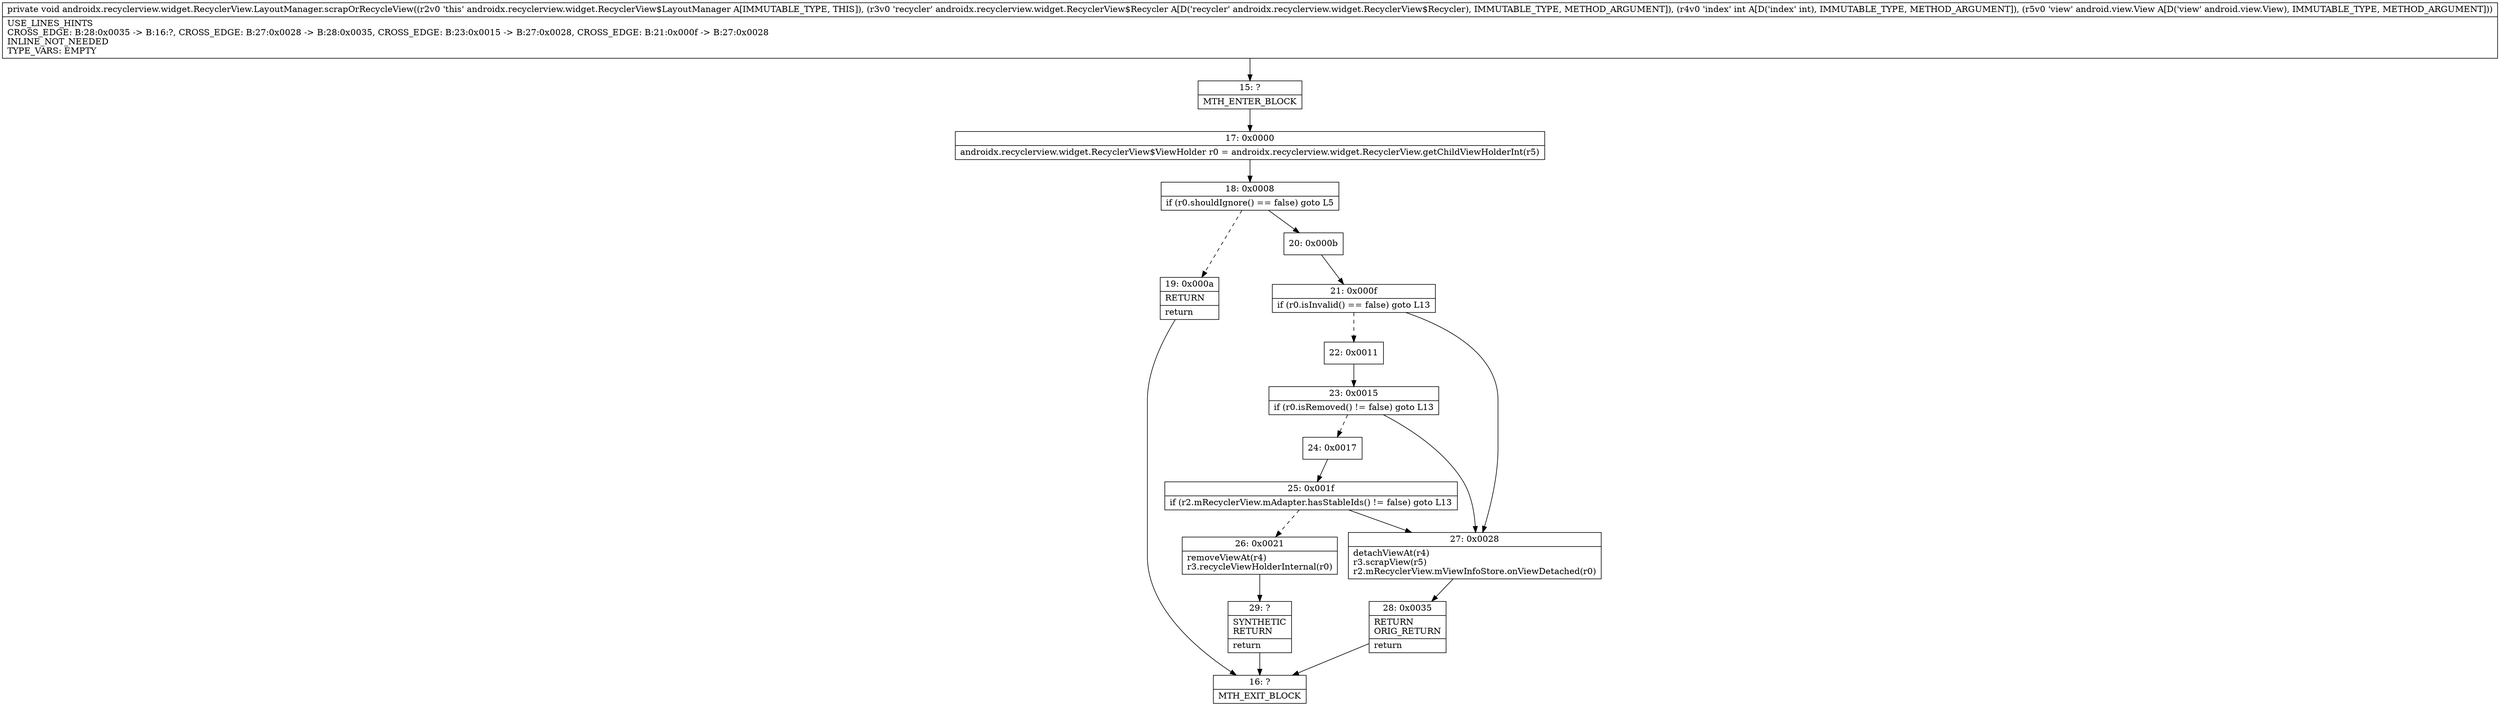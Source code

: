 digraph "CFG forandroidx.recyclerview.widget.RecyclerView.LayoutManager.scrapOrRecycleView(Landroidx\/recyclerview\/widget\/RecyclerView$Recycler;ILandroid\/view\/View;)V" {
Node_15 [shape=record,label="{15\:\ ?|MTH_ENTER_BLOCK\l}"];
Node_17 [shape=record,label="{17\:\ 0x0000|androidx.recyclerview.widget.RecyclerView$ViewHolder r0 = androidx.recyclerview.widget.RecyclerView.getChildViewHolderInt(r5)\l}"];
Node_18 [shape=record,label="{18\:\ 0x0008|if (r0.shouldIgnore() == false) goto L5\l}"];
Node_19 [shape=record,label="{19\:\ 0x000a|RETURN\l|return\l}"];
Node_16 [shape=record,label="{16\:\ ?|MTH_EXIT_BLOCK\l}"];
Node_20 [shape=record,label="{20\:\ 0x000b}"];
Node_21 [shape=record,label="{21\:\ 0x000f|if (r0.isInvalid() == false) goto L13\l}"];
Node_22 [shape=record,label="{22\:\ 0x0011}"];
Node_23 [shape=record,label="{23\:\ 0x0015|if (r0.isRemoved() != false) goto L13\l}"];
Node_24 [shape=record,label="{24\:\ 0x0017}"];
Node_25 [shape=record,label="{25\:\ 0x001f|if (r2.mRecyclerView.mAdapter.hasStableIds() != false) goto L13\l}"];
Node_26 [shape=record,label="{26\:\ 0x0021|removeViewAt(r4)\lr3.recycleViewHolderInternal(r0)\l}"];
Node_29 [shape=record,label="{29\:\ ?|SYNTHETIC\lRETURN\l|return\l}"];
Node_27 [shape=record,label="{27\:\ 0x0028|detachViewAt(r4)\lr3.scrapView(r5)\lr2.mRecyclerView.mViewInfoStore.onViewDetached(r0)\l}"];
Node_28 [shape=record,label="{28\:\ 0x0035|RETURN\lORIG_RETURN\l|return\l}"];
MethodNode[shape=record,label="{private void androidx.recyclerview.widget.RecyclerView.LayoutManager.scrapOrRecycleView((r2v0 'this' androidx.recyclerview.widget.RecyclerView$LayoutManager A[IMMUTABLE_TYPE, THIS]), (r3v0 'recycler' androidx.recyclerview.widget.RecyclerView$Recycler A[D('recycler' androidx.recyclerview.widget.RecyclerView$Recycler), IMMUTABLE_TYPE, METHOD_ARGUMENT]), (r4v0 'index' int A[D('index' int), IMMUTABLE_TYPE, METHOD_ARGUMENT]), (r5v0 'view' android.view.View A[D('view' android.view.View), IMMUTABLE_TYPE, METHOD_ARGUMENT]))  | USE_LINES_HINTS\lCROSS_EDGE: B:28:0x0035 \-\> B:16:?, CROSS_EDGE: B:27:0x0028 \-\> B:28:0x0035, CROSS_EDGE: B:23:0x0015 \-\> B:27:0x0028, CROSS_EDGE: B:21:0x000f \-\> B:27:0x0028\lINLINE_NOT_NEEDED\lTYPE_VARS: EMPTY\l}"];
MethodNode -> Node_15;Node_15 -> Node_17;
Node_17 -> Node_18;
Node_18 -> Node_19[style=dashed];
Node_18 -> Node_20;
Node_19 -> Node_16;
Node_20 -> Node_21;
Node_21 -> Node_22[style=dashed];
Node_21 -> Node_27;
Node_22 -> Node_23;
Node_23 -> Node_24[style=dashed];
Node_23 -> Node_27;
Node_24 -> Node_25;
Node_25 -> Node_26[style=dashed];
Node_25 -> Node_27;
Node_26 -> Node_29;
Node_29 -> Node_16;
Node_27 -> Node_28;
Node_28 -> Node_16;
}

